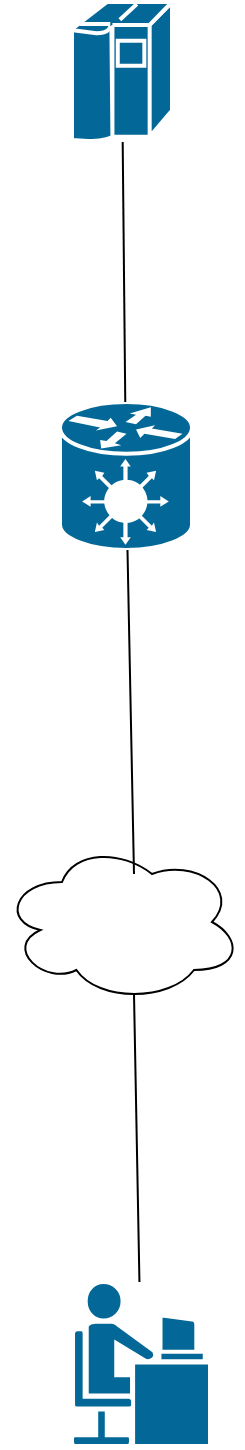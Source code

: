 <mxfile version="14.8.6" type="github">
  <diagram id="6a731a19-8d31-9384-78a2-239565b7b9f0" name="Page-1">
    <mxGraphModel dx="2062" dy="1140" grid="1" gridSize="10" guides="1" tooltips="1" connect="1" arrows="1" fold="1" page="1" pageScale="1" pageWidth="827" pageHeight="1169" background="none" math="0" shadow="0">
      <root>
        <mxCell id="0" />
        <mxCell id="1" parent="0" />
        <mxCell id="BKb8fGDNYh2uaZJnE7EX-2260" value="" style="shape=mxgraph.cisco.people.androgenous_person;html=1;pointerEvents=1;dashed=0;fillColor=#036897;strokeColor=#ffffff;strokeWidth=2;verticalLabelPosition=bottom;verticalAlign=top;align=center;outlineConnect=0;" vertex="1" parent="1">
          <mxGeometry x="353" y="730" width="69" height="82" as="geometry" />
        </mxCell>
        <mxCell id="BKb8fGDNYh2uaZJnE7EX-2261" value="" style="shape=mxgraph.cisco.computers_and_peripherals.ibm_mainframe;html=1;pointerEvents=1;dashed=0;fillColor=#036897;strokeColor=#ffffff;strokeWidth=2;verticalLabelPosition=bottom;verticalAlign=top;align=center;outlineConnect=0;" vertex="1" parent="1">
          <mxGeometry x="353" y="90" width="50" height="70" as="geometry" />
        </mxCell>
        <mxCell id="BKb8fGDNYh2uaZJnE7EX-2262" value="" style="shape=mxgraph.cisco.hubs_and_gateways.generic_gateway;html=1;pointerEvents=1;dashed=0;fillColor=#036897;strokeColor=#ffffff;strokeWidth=2;verticalLabelPosition=bottom;verticalAlign=top;align=center;outlineConnect=0;" vertex="1" parent="1">
          <mxGeometry x="347" y="290" width="66" height="74" as="geometry" />
        </mxCell>
        <mxCell id="BKb8fGDNYh2uaZJnE7EX-2263" value="" style="ellipse;shape=cloud;whiteSpace=wrap;html=1;" vertex="1" parent="1">
          <mxGeometry x="318" y="510" width="120" height="80" as="geometry" />
        </mxCell>
        <mxCell id="BKb8fGDNYh2uaZJnE7EX-2268" value="" style="endArrow=none;html=1;entryX=0.55;entryY=0.95;entryDx=0;entryDy=0;entryPerimeter=0;" edge="1" parent="1" source="BKb8fGDNYh2uaZJnE7EX-2260" target="BKb8fGDNYh2uaZJnE7EX-2263">
          <mxGeometry width="50" height="50" relative="1" as="geometry">
            <mxPoint x="800" y="600" as="sourcePoint" />
            <mxPoint x="850" y="550" as="targetPoint" />
          </mxGeometry>
        </mxCell>
        <mxCell id="BKb8fGDNYh2uaZJnE7EX-2269" value="" style="endArrow=none;html=1;exitX=0.55;exitY=0.2;exitDx=0;exitDy=0;exitPerimeter=0;" edge="1" parent="1" source="BKb8fGDNYh2uaZJnE7EX-2263" target="BKb8fGDNYh2uaZJnE7EX-2262">
          <mxGeometry width="50" height="50" relative="1" as="geometry">
            <mxPoint x="800" y="600" as="sourcePoint" />
            <mxPoint x="850" y="550" as="targetPoint" />
          </mxGeometry>
        </mxCell>
        <mxCell id="BKb8fGDNYh2uaZJnE7EX-2270" value="" style="endArrow=none;html=1;" edge="1" parent="1" source="BKb8fGDNYh2uaZJnE7EX-2262" target="BKb8fGDNYh2uaZJnE7EX-2261">
          <mxGeometry width="50" height="50" relative="1" as="geometry">
            <mxPoint x="800" y="600" as="sourcePoint" />
            <mxPoint x="850" y="550" as="targetPoint" />
          </mxGeometry>
        </mxCell>
      </root>
    </mxGraphModel>
  </diagram>
</mxfile>
